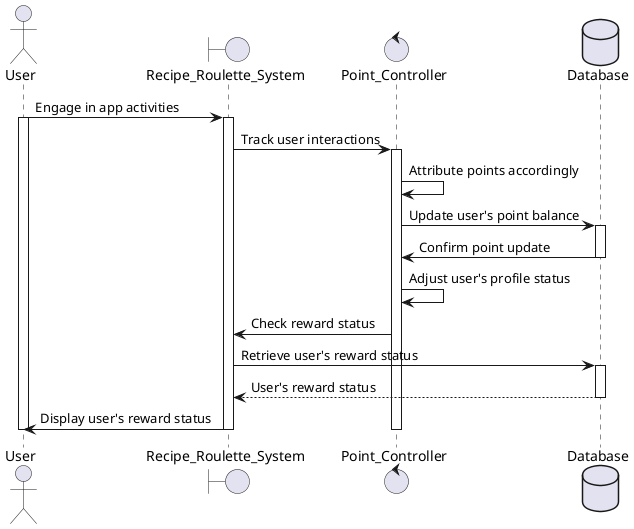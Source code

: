 @startuml
actor User as US
boundary Recipe_Roulette_System as RR
control Point_Controller as PC
database Database as DB

US -> RR: Engage in app activities
Activate US
Activate RR
RR -> PC: Track user interactions
Activate PC
PC -> PC: Attribute points accordingly
PC -> DB: Update user's point balance
Activate DB
DB -> PC: Confirm point update
Deactivate DB
PC -> PC: Adjust user's profile status
PC -> RR: Check reward status
RR -> DB: Retrieve user's reward status
Activate DB
DB --> RR: User's reward status
Deactivate DB
RR -> US: Display user's reward status
Deactivate RR
Deactivate US
Deactivate PC
@enduml
